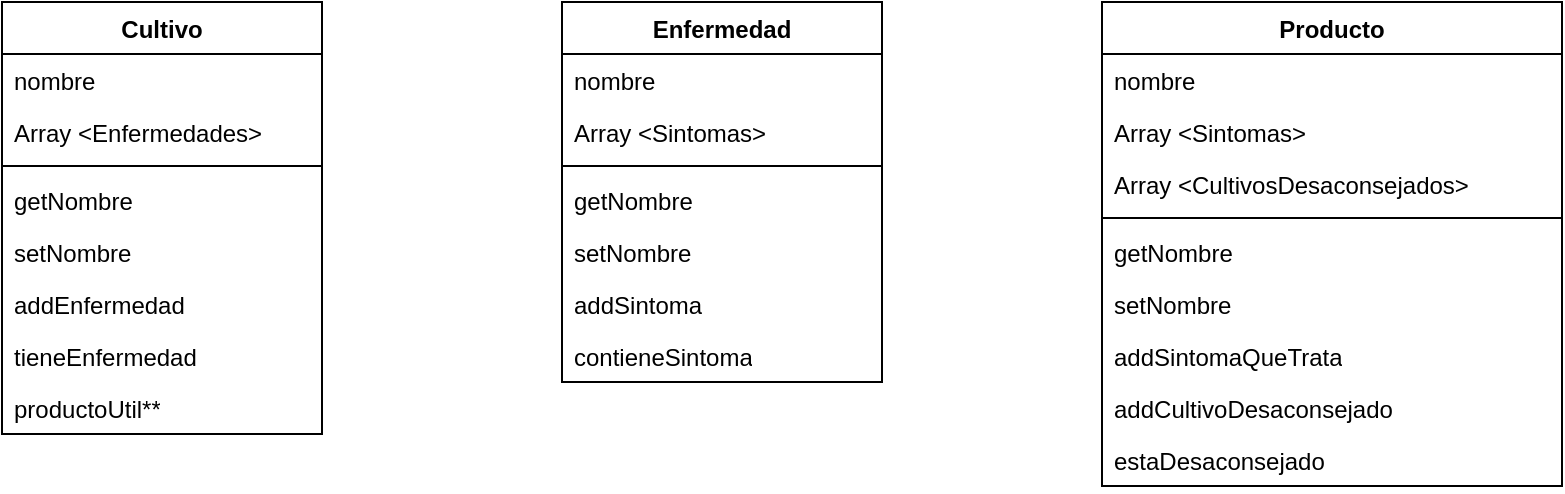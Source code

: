 <mxfile>
    <diagram name="Página-1" id="SpiYmULOGjAoM-iPVh86">
        <mxGraphModel dx="1161" dy="520" grid="1" gridSize="10" guides="1" tooltips="1" connect="1" arrows="1" fold="1" page="1" pageScale="1" pageWidth="1169" pageHeight="827" math="0" shadow="0">
            <root>
                <mxCell id="0"/>
                <mxCell id="1" parent="0"/>
                <mxCell id="Tysv5sKQlxDEidtESeRj-5" value="Cultivo" style="swimlane;fontStyle=1;align=center;verticalAlign=top;childLayout=stackLayout;horizontal=1;startSize=26;horizontalStack=0;resizeParent=1;resizeParentMax=0;resizeLast=0;collapsible=1;marginBottom=0;whiteSpace=wrap;html=1;" parent="1" vertex="1">
                    <mxGeometry x="250" y="180" width="160" height="216" as="geometry"/>
                </mxCell>
                <mxCell id="Tysv5sKQlxDEidtESeRj-6" value="nombre" style="text;strokeColor=none;fillColor=none;align=left;verticalAlign=top;spacingLeft=4;spacingRight=4;overflow=hidden;rotatable=0;points=[[0,0.5],[1,0.5]];portConstraint=eastwest;whiteSpace=wrap;html=1;" parent="Tysv5sKQlxDEidtESeRj-5" vertex="1">
                    <mxGeometry y="26" width="160" height="26" as="geometry"/>
                </mxCell>
                <mxCell id="Tysv5sKQlxDEidtESeRj-3" value="Array &amp;lt;Enfermedades&amp;gt;&amp;nbsp; " style="text;strokeColor=none;fillColor=none;align=left;verticalAlign=top;spacingLeft=4;spacingRight=4;overflow=hidden;rotatable=0;points=[[0,0.5],[1,0.5]];portConstraint=eastwest;whiteSpace=wrap;html=1;" parent="Tysv5sKQlxDEidtESeRj-5" vertex="1">
                    <mxGeometry y="52" width="160" height="26" as="geometry"/>
                </mxCell>
                <mxCell id="Tysv5sKQlxDEidtESeRj-7" value="" style="line;strokeWidth=1;fillColor=none;align=left;verticalAlign=middle;spacingTop=-1;spacingLeft=3;spacingRight=3;rotatable=0;labelPosition=right;points=[];portConstraint=eastwest;strokeColor=inherit;" parent="Tysv5sKQlxDEidtESeRj-5" vertex="1">
                    <mxGeometry y="78" width="160" height="8" as="geometry"/>
                </mxCell>
                <mxCell id="Tysv5sKQlxDEidtESeRj-8" value="getNombre" style="text;strokeColor=none;fillColor=none;align=left;verticalAlign=top;spacingLeft=4;spacingRight=4;overflow=hidden;rotatable=0;points=[[0,0.5],[1,0.5]];portConstraint=eastwest;whiteSpace=wrap;html=1;" parent="Tysv5sKQlxDEidtESeRj-5" vertex="1">
                    <mxGeometry y="86" width="160" height="26" as="geometry"/>
                </mxCell>
                <mxCell id="Tysv5sKQlxDEidtESeRj-9" value="setNombre" style="text;strokeColor=none;fillColor=none;align=left;verticalAlign=top;spacingLeft=4;spacingRight=4;overflow=hidden;rotatable=0;points=[[0,0.5],[1,0.5]];portConstraint=eastwest;whiteSpace=wrap;html=1;" parent="Tysv5sKQlxDEidtESeRj-5" vertex="1">
                    <mxGeometry y="112" width="160" height="26" as="geometry"/>
                </mxCell>
                <mxCell id="Tysv5sKQlxDEidtESeRj-10" value="addEnfermedad" style="text;strokeColor=none;fillColor=none;align=left;verticalAlign=top;spacingLeft=4;spacingRight=4;overflow=hidden;rotatable=0;points=[[0,0.5],[1,0.5]];portConstraint=eastwest;whiteSpace=wrap;html=1;" parent="Tysv5sKQlxDEidtESeRj-5" vertex="1">
                    <mxGeometry y="138" width="160" height="26" as="geometry"/>
                </mxCell>
                <mxCell id="Tysv5sKQlxDEidtESeRj-11" value="tieneEnfermedad" style="text;strokeColor=none;fillColor=none;align=left;verticalAlign=top;spacingLeft=4;spacingRight=4;overflow=hidden;rotatable=0;points=[[0,0.5],[1,0.5]];portConstraint=eastwest;whiteSpace=wrap;html=1;" parent="Tysv5sKQlxDEidtESeRj-5" vertex="1">
                    <mxGeometry y="164" width="160" height="26" as="geometry"/>
                </mxCell>
                <mxCell id="Tysv5sKQlxDEidtESeRj-12" value="productoUtil**" style="text;strokeColor=none;fillColor=none;align=left;verticalAlign=top;spacingLeft=4;spacingRight=4;overflow=hidden;rotatable=0;points=[[0,0.5],[1,0.5]];portConstraint=eastwest;whiteSpace=wrap;html=1;" parent="Tysv5sKQlxDEidtESeRj-5" vertex="1">
                    <mxGeometry y="190" width="160" height="26" as="geometry"/>
                </mxCell>
                <mxCell id="Tysv5sKQlxDEidtESeRj-13" value="Enfermedad" style="swimlane;fontStyle=1;align=center;verticalAlign=top;childLayout=stackLayout;horizontal=1;startSize=26;horizontalStack=0;resizeParent=1;resizeParentMax=0;resizeLast=0;collapsible=1;marginBottom=0;whiteSpace=wrap;html=1;" parent="1" vertex="1">
                    <mxGeometry x="530" y="180" width="160" height="190" as="geometry"/>
                </mxCell>
                <mxCell id="Tysv5sKQlxDEidtESeRj-14" value="nombre" style="text;strokeColor=none;fillColor=none;align=left;verticalAlign=top;spacingLeft=4;spacingRight=4;overflow=hidden;rotatable=0;points=[[0,0.5],[1,0.5]];portConstraint=eastwest;whiteSpace=wrap;html=1;" parent="Tysv5sKQlxDEidtESeRj-13" vertex="1">
                    <mxGeometry y="26" width="160" height="26" as="geometry"/>
                </mxCell>
                <mxCell id="Tysv5sKQlxDEidtESeRj-17" value="Array &amp;lt;Sintomas&amp;gt;" style="text;strokeColor=none;fillColor=none;align=left;verticalAlign=top;spacingLeft=4;spacingRight=4;overflow=hidden;rotatable=0;points=[[0,0.5],[1,0.5]];portConstraint=eastwest;whiteSpace=wrap;html=1;" parent="Tysv5sKQlxDEidtESeRj-13" vertex="1">
                    <mxGeometry y="52" width="160" height="26" as="geometry"/>
                </mxCell>
                <mxCell id="Tysv5sKQlxDEidtESeRj-15" value="" style="line;strokeWidth=1;fillColor=none;align=left;verticalAlign=middle;spacingTop=-1;spacingLeft=3;spacingRight=3;rotatable=0;labelPosition=right;points=[];portConstraint=eastwest;strokeColor=inherit;" parent="Tysv5sKQlxDEidtESeRj-13" vertex="1">
                    <mxGeometry y="78" width="160" height="8" as="geometry"/>
                </mxCell>
                <mxCell id="Tysv5sKQlxDEidtESeRj-18" value="getNombre" style="text;strokeColor=none;fillColor=none;align=left;verticalAlign=top;spacingLeft=4;spacingRight=4;overflow=hidden;rotatable=0;points=[[0,0.5],[1,0.5]];portConstraint=eastwest;whiteSpace=wrap;html=1;" parent="Tysv5sKQlxDEidtESeRj-13" vertex="1">
                    <mxGeometry y="86" width="160" height="26" as="geometry"/>
                </mxCell>
                <mxCell id="Tysv5sKQlxDEidtESeRj-19" value="setNombre" style="text;strokeColor=none;fillColor=none;align=left;verticalAlign=top;spacingLeft=4;spacingRight=4;overflow=hidden;rotatable=0;points=[[0,0.5],[1,0.5]];portConstraint=eastwest;whiteSpace=wrap;html=1;" parent="Tysv5sKQlxDEidtESeRj-13" vertex="1">
                    <mxGeometry y="112" width="160" height="26" as="geometry"/>
                </mxCell>
                <mxCell id="Tysv5sKQlxDEidtESeRj-16" value="addSintoma" style="text;strokeColor=none;fillColor=none;align=left;verticalAlign=top;spacingLeft=4;spacingRight=4;overflow=hidden;rotatable=0;points=[[0,0.5],[1,0.5]];portConstraint=eastwest;whiteSpace=wrap;html=1;" parent="Tysv5sKQlxDEidtESeRj-13" vertex="1">
                    <mxGeometry y="138" width="160" height="26" as="geometry"/>
                </mxCell>
                <mxCell id="Tysv5sKQlxDEidtESeRj-20" value="contieneSintoma" style="text;strokeColor=none;fillColor=none;align=left;verticalAlign=top;spacingLeft=4;spacingRight=4;overflow=hidden;rotatable=0;points=[[0,0.5],[1,0.5]];portConstraint=eastwest;whiteSpace=wrap;html=1;" parent="Tysv5sKQlxDEidtESeRj-13" vertex="1">
                    <mxGeometry y="164" width="160" height="26" as="geometry"/>
                </mxCell>
                <mxCell id="Tysv5sKQlxDEidtESeRj-21" value="Producto" style="swimlane;fontStyle=1;align=center;verticalAlign=top;childLayout=stackLayout;horizontal=1;startSize=26;horizontalStack=0;resizeParent=1;resizeParentMax=0;resizeLast=0;collapsible=1;marginBottom=0;whiteSpace=wrap;html=1;" parent="1" vertex="1">
                    <mxGeometry x="800" y="180" width="230" height="242" as="geometry"/>
                </mxCell>
                <mxCell id="Tysv5sKQlxDEidtESeRj-25" value="nombre" style="text;strokeColor=none;fillColor=none;align=left;verticalAlign=top;spacingLeft=4;spacingRight=4;overflow=hidden;rotatable=0;points=[[0,0.5],[1,0.5]];portConstraint=eastwest;whiteSpace=wrap;html=1;" parent="Tysv5sKQlxDEidtESeRj-21" vertex="1">
                    <mxGeometry y="26" width="230" height="26" as="geometry"/>
                </mxCell>
                <mxCell id="Tysv5sKQlxDEidtESeRj-26" value="Array &amp;lt;Sintomas&amp;gt;" style="text;strokeColor=none;fillColor=none;align=left;verticalAlign=top;spacingLeft=4;spacingRight=4;overflow=hidden;rotatable=0;points=[[0,0.5],[1,0.5]];portConstraint=eastwest;whiteSpace=wrap;html=1;" parent="Tysv5sKQlxDEidtESeRj-21" vertex="1">
                    <mxGeometry y="52" width="230" height="26" as="geometry"/>
                </mxCell>
                <mxCell id="Tysv5sKQlxDEidtESeRj-22" value="Array &amp;lt;CultivosDesaconsejados&amp;gt;" style="text;strokeColor=none;fillColor=none;align=left;verticalAlign=top;spacingLeft=4;spacingRight=4;overflow=hidden;rotatable=0;points=[[0,0.5],[1,0.5]];portConstraint=eastwest;whiteSpace=wrap;html=1;" parent="Tysv5sKQlxDEidtESeRj-21" vertex="1">
                    <mxGeometry y="78" width="230" height="26" as="geometry"/>
                </mxCell>
                <mxCell id="Tysv5sKQlxDEidtESeRj-23" value="" style="line;strokeWidth=1;fillColor=none;align=left;verticalAlign=middle;spacingTop=-1;spacingLeft=3;spacingRight=3;rotatable=0;labelPosition=right;points=[];portConstraint=eastwest;strokeColor=inherit;" parent="Tysv5sKQlxDEidtESeRj-21" vertex="1">
                    <mxGeometry y="104" width="230" height="8" as="geometry"/>
                </mxCell>
                <mxCell id="Tysv5sKQlxDEidtESeRj-27" value="getNombre" style="text;strokeColor=none;fillColor=none;align=left;verticalAlign=top;spacingLeft=4;spacingRight=4;overflow=hidden;rotatable=0;points=[[0,0.5],[1,0.5]];portConstraint=eastwest;whiteSpace=wrap;html=1;" parent="Tysv5sKQlxDEidtESeRj-21" vertex="1">
                    <mxGeometry y="112" width="230" height="26" as="geometry"/>
                </mxCell>
                <mxCell id="Tysv5sKQlxDEidtESeRj-29" value="setNombre" style="text;strokeColor=none;fillColor=none;align=left;verticalAlign=top;spacingLeft=4;spacingRight=4;overflow=hidden;rotatable=0;points=[[0,0.5],[1,0.5]];portConstraint=eastwest;whiteSpace=wrap;html=1;" parent="Tysv5sKQlxDEidtESeRj-21" vertex="1">
                    <mxGeometry y="138" width="230" height="26" as="geometry"/>
                </mxCell>
                <mxCell id="Tysv5sKQlxDEidtESeRj-30" value="addSintomaQueTrata" style="text;strokeColor=none;fillColor=none;align=left;verticalAlign=top;spacingLeft=4;spacingRight=4;overflow=hidden;rotatable=0;points=[[0,0.5],[1,0.5]];portConstraint=eastwest;whiteSpace=wrap;html=1;" parent="Tysv5sKQlxDEidtESeRj-21" vertex="1">
                    <mxGeometry y="164" width="230" height="26" as="geometry"/>
                </mxCell>
                <mxCell id="Tysv5sKQlxDEidtESeRj-24" value="addCultivoDesaconsejado" style="text;strokeColor=none;fillColor=none;align=left;verticalAlign=top;spacingLeft=4;spacingRight=4;overflow=hidden;rotatable=0;points=[[0,0.5],[1,0.5]];portConstraint=eastwest;whiteSpace=wrap;html=1;" parent="Tysv5sKQlxDEidtESeRj-21" vertex="1">
                    <mxGeometry y="190" width="230" height="26" as="geometry"/>
                </mxCell>
                <mxCell id="Tysv5sKQlxDEidtESeRj-31" value="estaDesaconsejado" style="text;strokeColor=none;fillColor=none;align=left;verticalAlign=top;spacingLeft=4;spacingRight=4;overflow=hidden;rotatable=0;points=[[0,0.5],[1,0.5]];portConstraint=eastwest;whiteSpace=wrap;html=1;" parent="Tysv5sKQlxDEidtESeRj-21" vertex="1">
                    <mxGeometry y="216" width="230" height="26" as="geometry"/>
                </mxCell>
            </root>
        </mxGraphModel>
    </diagram>
</mxfile>